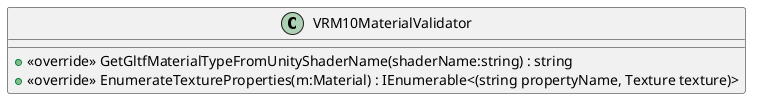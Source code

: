 @startuml
class VRM10MaterialValidator {
    + <<override>> GetGltfMaterialTypeFromUnityShaderName(shaderName:string) : string
    + <<override>> EnumerateTextureProperties(m:Material) : IEnumerable<(string propertyName, Texture texture)>
}
@enduml
